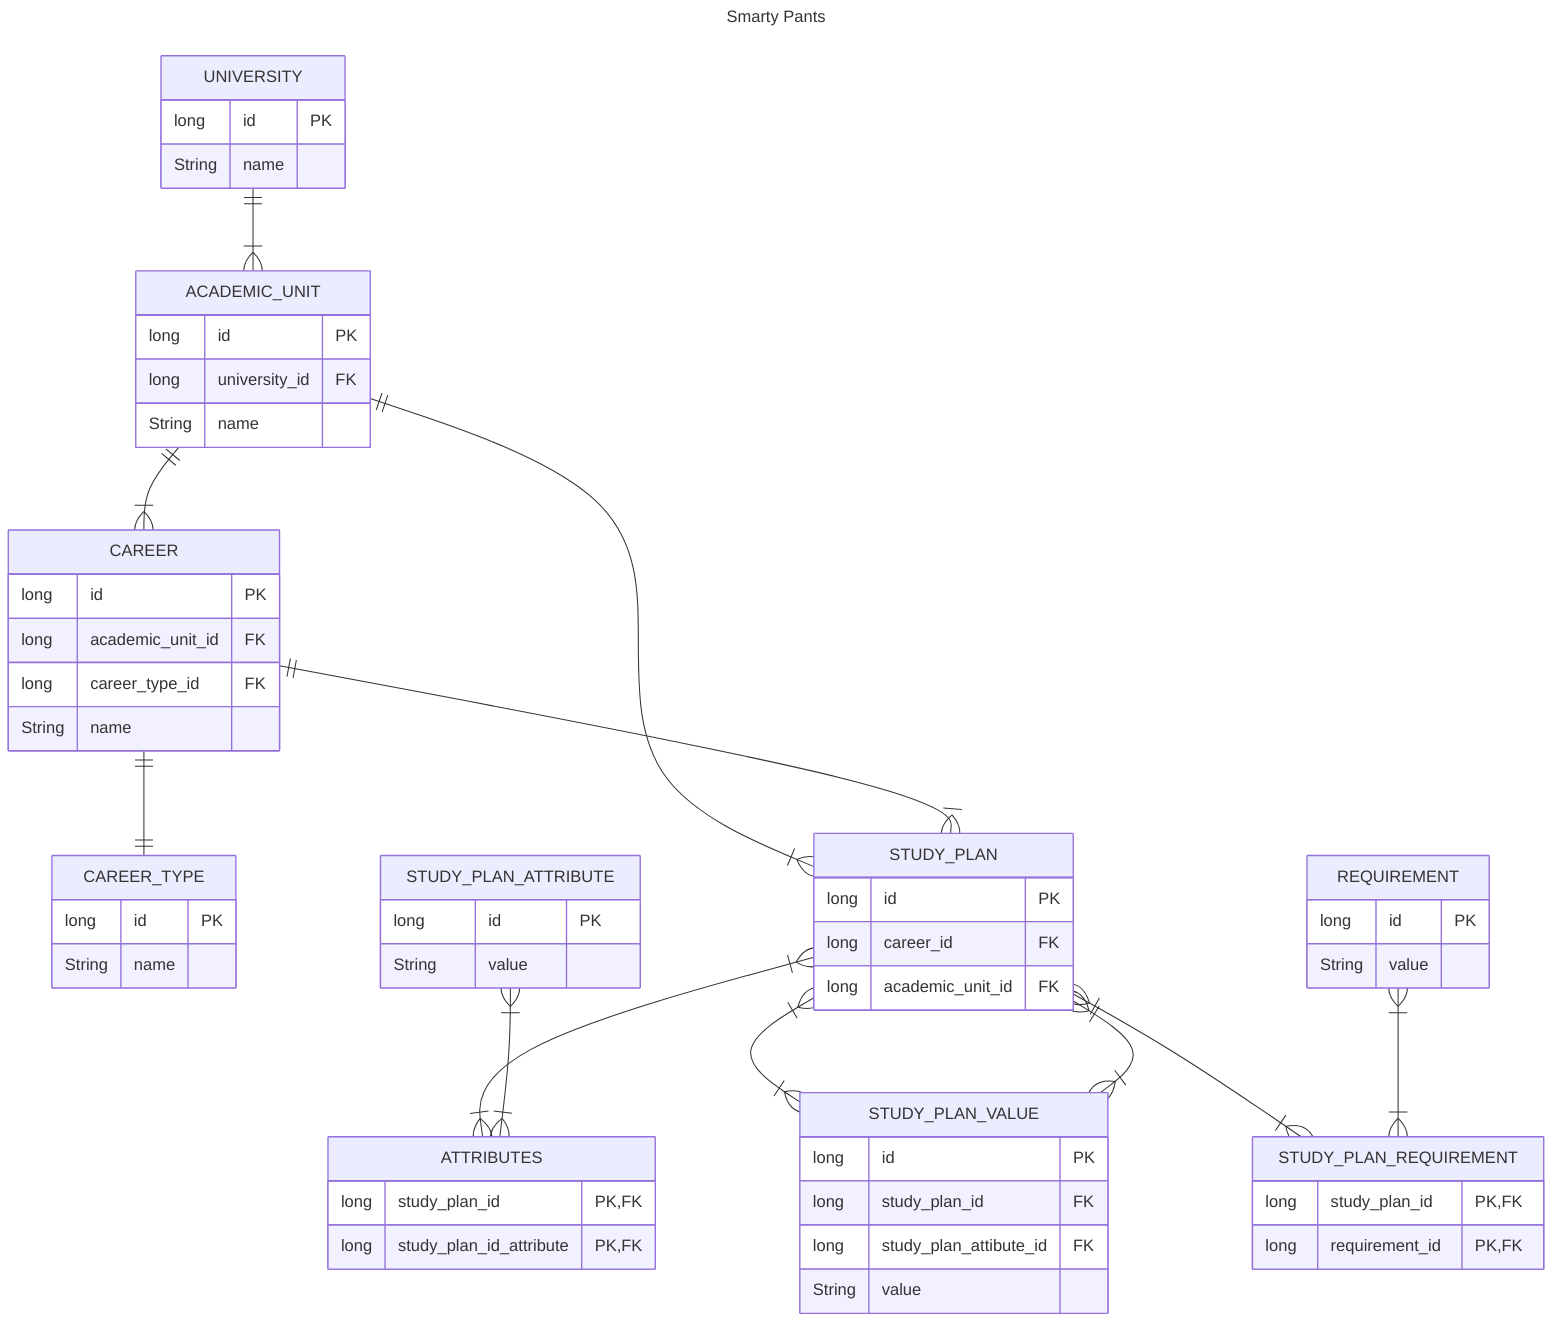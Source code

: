 ---
title: Smarty Pants
---
erDiagram

   UNIVERSITY{
       long id PK
       String name
   }

   UNIVERSITY ||--|{ ACADEMIC_UNIT : ""
   ACADEMIC_UNIT{
       long id PK
       long university_id FK
       String name
   }

   ACADEMIC_UNIT ||--|{ CAREER : ""
   CAREER{
       long id PK
       long academic_unit_id FK
       long career_type_id FK
       String name
   }

   CAREER ||--|| CAREER_TYPE : ""
   CAREER_TYPE{
       long id PK
       String name
   }

   ACADEMIC_UNIT ||--|{ STUDY_PLAN : ""
   CAREER ||--|{ STUDY_PLAN : ""
   STUDY_PLAN{
       long id PK
       long career_id FK
       long academic_unit_id FK
   }

   STUDY_PLAN_ATTRIBUTE{
       long id PK
       String value
   }

   STUDY_PLAN }|--|{ ATTRIBUTES : ""
   STUDY_PLAN_ATTRIBUTE }|--|{ ATTRIBUTES : ""
   ATTRIBUTES{
       long study_plan_id PK, FK
       long study_plan_id_attribute PK, FK
   }

   STUDY_PLAN }|--|{ STUDY_PLAN_VALUE : ""
   STUDY_PLAN }|--|{ STUDY_PLAN_VALUE : ""
   STUDY_PLAN_VALUE{
       long id PK
       long study_plan_id FK
       long study_plan_attibute_id FK
       String value
   }

   REQUIREMENT{
       long id PK
       String value
   }

   STUDY_PLAN }|--|{ STUDY_PLAN_REQUIREMENT : ""
   REQUIREMENT }|--|{ STUDY_PLAN_REQUIREMENT : ""
   STUDY_PLAN_REQUIREMENT{
       long study_plan_id PK, FK
       long requirement_id PK, FK
   }